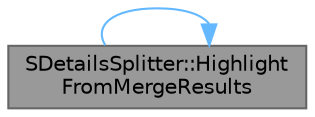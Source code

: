 digraph "SDetailsSplitter::HighlightFromMergeResults"
{
 // INTERACTIVE_SVG=YES
 // LATEX_PDF_SIZE
  bgcolor="transparent";
  edge [fontname=Helvetica,fontsize=10,labelfontname=Helvetica,labelfontsize=10];
  node [fontname=Helvetica,fontsize=10,shape=box,height=0.2,width=0.4];
  rankdir="LR";
  Node1 [id="Node000001",label="SDetailsSplitter::Highlight\lFromMergeResults",height=0.2,width=0.4,color="gray40", fillcolor="grey60", style="filled", fontcolor="black",tooltip=" "];
  Node1 -> Node1 [id="edge1_Node000001_Node000001",color="steelblue1",style="solid",tooltip=" "];
}
